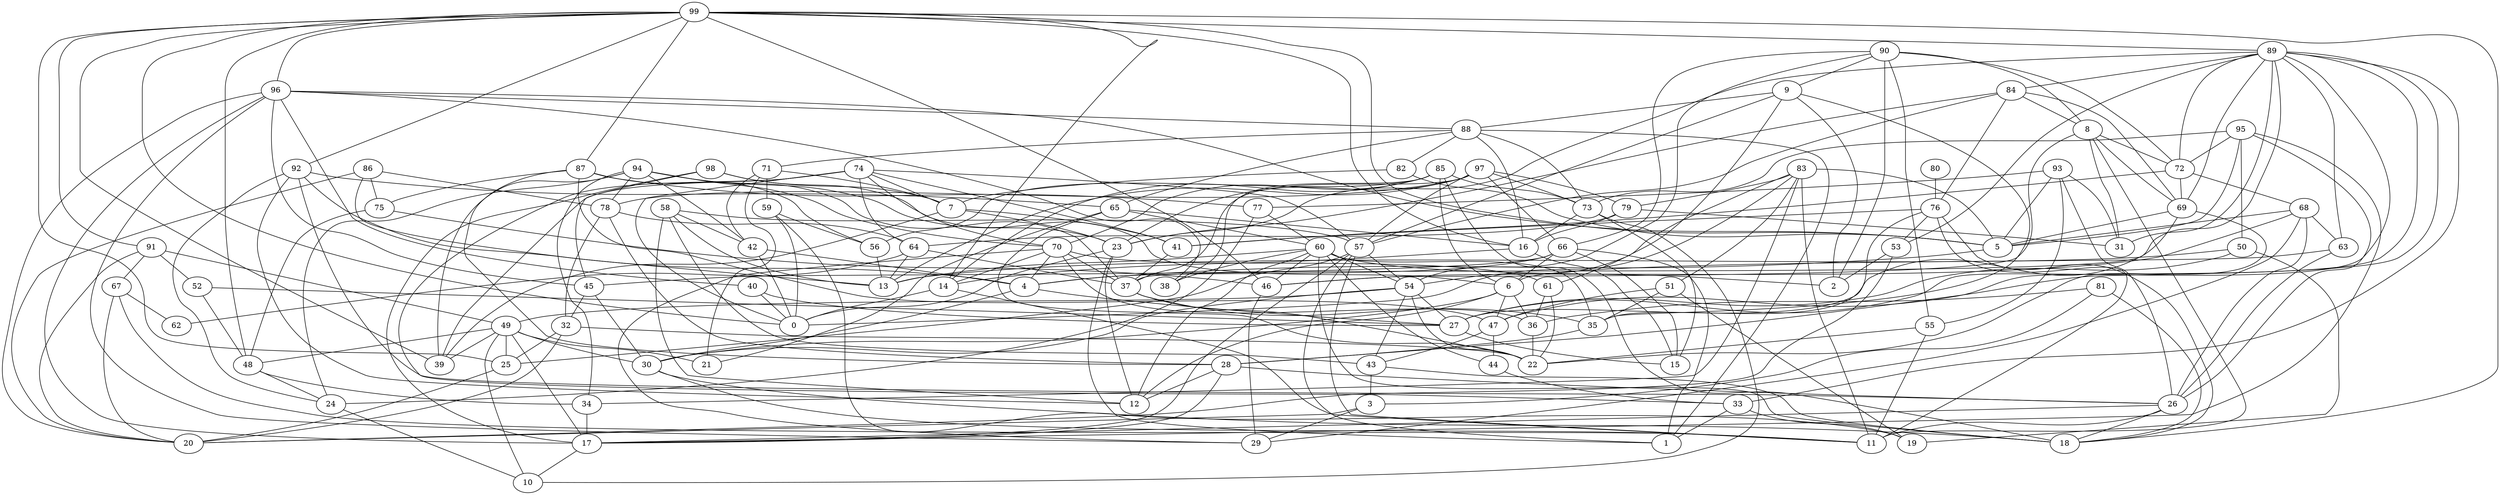 digraph GG_graph {

subgraph G_graph {
edge [color = black]
"71" -> "7" [dir = none]
"82" -> "7" [dir = none]
"75" -> "48" [dir = none]
"42" -> "0" [dir = none]
"36" -> "22" [dir = none]
"97" -> "78" [dir = none]
"97" -> "57" [dir = none]
"16" -> "15" [dir = none]
"58" -> "57" [dir = none]
"30" -> "18" [dir = none]
"84" -> "76" [dir = none]
"80" -> "76" [dir = none]
"87" -> "28" [dir = none]
"66" -> "45" [dir = none]
"83" -> "51" [dir = none]
"9" -> "35" [dir = none]
"92" -> "4" [dir = none]
"92" -> "26" [dir = none]
"98" -> "17" [dir = none]
"89" -> "47" [dir = none]
"89" -> "37" [dir = none]
"89" -> "27" [dir = none]
"89" -> "31" [dir = none]
"89" -> "33" [dir = none]
"88" -> "16" [dir = none]
"88" -> "1" [dir = none]
"81" -> "18" [dir = none]
"95" -> "73" [dir = none]
"95" -> "17" [dir = none]
"91" -> "52" [dir = none]
"91" -> "49" [dir = none]
"91" -> "67" [dir = none]
"91" -> "20" [dir = none]
"37" -> "22" [dir = none]
"72" -> "68" [dir = none]
"53" -> "20" [dir = none]
"50" -> "27" [dir = none]
"59" -> "56" [dir = none]
"59" -> "0" [dir = none]
"67" -> "62" [dir = none]
"90" -> "55" [dir = none]
"90" -> "2" [dir = none]
"90" -> "72" [dir = none]
"90" -> "8" [dir = none]
"28" -> "12" [dir = none]
"28" -> "17" [dir = none]
"17" -> "10" [dir = none]
"60" -> "35" [dir = none]
"60" -> "18" [dir = none]
"60" -> "13" [dir = none]
"60" -> "44" [dir = none]
"6" -> "47" [dir = none]
"33" -> "19" [dir = none]
"33" -> "1" [dir = none]
"76" -> "11" [dir = none]
"94" -> "24" [dir = none]
"94" -> "23" [dir = none]
"99" -> "25" [dir = none]
"99" -> "96" [dir = none]
"99" -> "89" [dir = none]
"79" -> "31" [dir = none]
"45" -> "32" [dir = none]
"57" -> "1" [dir = none]
"93" -> "5" [dir = none]
"93" -> "77" [dir = none]
"93" -> "26" [dir = none]
"93" -> "31" [dir = none]
"74" -> "64" [dir = none]
"74" -> "39" [dir = none]
"74" -> "70" [dir = none]
"74" -> "0" [dir = none]
"74" -> "33" [dir = none]
"86" -> "20" [dir = none]
"85" -> "38" [dir = none]
"85" -> "14" [dir = none]
"85" -> "70" [dir = none]
"65" -> "16" [dir = none]
"7" -> "41" [dir = none]
"7" -> "23" [dir = none]
"49" -> "21" [dir = none]
"49" -> "48" [dir = none]
"61" -> "22" [dir = none]
"54" -> "22" [dir = none]
"44" -> "33" [dir = none]
"8" -> "46" [dir = none]
"8" -> "69" [dir = none]
"8" -> "11" [dir = none]
"8" -> "31" [dir = none]
"3" -> "20" [dir = none]
"23" -> "1" [dir = none]
"51" -> "19" [dir = none]
"43" -> "3" [dir = none]
"96" -> "45" [dir = none]
"96" -> "17" [dir = none]
"96" -> "29" [dir = none]
"96" -> "40" [dir = none]
"96" -> "20" [dir = none]
"34" -> "17" [dir = none]
"63" -> "26" [dir = none]
"83" -> "79" [dir = none]
"86" -> "75" [dir = none]
"49" -> "10" [dir = none]
"90" -> "9" [dir = none]
"60" -> "54" [dir = none]
"68" -> "26" [dir = none]
"99" -> "5" [dir = none]
"32" -> "22" [dir = none]
"92" -> "65" [dir = none]
"95" -> "72" [dir = none]
"69" -> "27" [dir = none]
"14" -> "0" [dir = none]
"90" -> "66" [dir = none]
"90" -> "54" [dir = none]
"78" -> "32" [dir = none]
"66" -> "1" [dir = none]
"85" -> "73" [dir = none]
"99" -> "0" [dir = none]
"68" -> "5" [dir = none]
"26" -> "11" [dir = none]
"69" -> "22" [dir = none]
"71" -> "21" [dir = none]
"68" -> "46" [dir = none]
"85" -> "56" [dir = none]
"81" -> "36" [dir = none]
"32" -> "20" [dir = none]
"25" -> "20" [dir = none]
"83" -> "54" [dir = none]
"24" -> "10" [dir = none]
"67" -> "11" [dir = none]
"76" -> "35" [dir = none]
"9" -> "61" [dir = none]
"41" -> "37" [dir = none]
"6" -> "36" [dir = none]
"84" -> "8" [dir = none]
"58" -> "42" [dir = none]
"68" -> "63" [dir = none]
"87" -> "47" [dir = none]
"76" -> "18" [dir = none]
"40" -> "27" [dir = none]
"23" -> "12" [dir = none]
"88" -> "82" [dir = none]
"89" -> "53" [dir = none]
"58" -> "13" [dir = none]
"30" -> "11" [dir = none]
"46" -> "29" [dir = none]
"97" -> "37" [dir = none]
"74" -> "41" [dir = none]
"82" -> "5" [dir = none]
"97" -> "23" [dir = none]
"78" -> "28" [dir = none]
"85" -> "6" [dir = none]
"99" -> "91" [dir = none]
"74" -> "57" [dir = none]
"66" -> "4" [dir = none]
"65" -> "21" [dir = none]
"64" -> "37" [dir = none]
"79" -> "64" [dir = none]
"88" -> "71" [dir = none]
"79" -> "16" [dir = none]
"88" -> "65" [dir = none]
"55" -> "22" [dir = none]
"16" -> "14" [dir = none]
"60" -> "2" [dir = none]
"45" -> "30" [dir = none]
"55" -> "11" [dir = none]
"97" -> "13" [dir = none]
"94" -> "34" [dir = none]
"65" -> "22" [dir = none]
"37" -> "35" [dir = none]
"56" -> "13" [dir = none]
"57" -> "25" [dir = none]
"98" -> "45" [dir = none]
"84" -> "69" [dir = none]
"50" -> "19" [dir = none]
"81" -> "3" [dir = none]
"27" -> "15" [dir = none]
"70" -> "4" [dir = none]
"87" -> "77" [dir = none]
"99" -> "39" [dir = none]
"8" -> "72" [dir = none]
"76" -> "41" [dir = none]
"73" -> "10" [dir = none]
"94" -> "42" [dir = none]
"52" -> "48" [dir = none]
"54" -> "49" [dir = none]
"9" -> "57" [dir = none]
"68" -> "29" [dir = none]
"89" -> "63" [dir = none]
"57" -> "11" [dir = none]
"64" -> "62" [dir = none]
"96" -> "88" [dir = none]
"70" -> "36" [dir = none]
"95" -> "50" [dir = none]
"71" -> "59" [dir = none]
"99" -> "87" [dir = none]
"23" -> "0" [dir = none]
"89" -> "72" [dir = none]
"50" -> "13" [dir = none]
"60" -> "12" [dir = none]
"65" -> "60" [dir = none]
"89" -> "69" [dir = none]
"58" -> "12" [dir = none]
"9" -> "88" [dir = none]
"99" -> "14" [dir = none]
"70" -> "61" [dir = none]
"49" -> "17" [dir = none]
"96" -> "5" [dir = none]
"53" -> "2" [dir = none]
"6" -> "12" [dir = none]
"98" -> "6" [dir = none]
"47" -> "44" [dir = none]
"32" -> "25" [dir = none]
"97" -> "66" [dir = none]
"6" -> "30" [dir = none]
"96" -> "38" [dir = none]
"57" -> "54" [dir = none]
"92" -> "24" [dir = none]
"40" -> "0" [dir = none]
"77" -> "24" [dir = none]
"94" -> "39" [dir = none]
"60" -> "38" [dir = none]
"99" -> "16" [dir = none]
"72" -> "41" [dir = none]
"94" -> "37" [dir = none]
"69" -> "5" [dir = none]
"26" -> "18" [dir = none]
"98" -> "7" [dir = none]
"47" -> "43" [dir = none]
"86" -> "78" [dir = none]
"89" -> "28" [dir = none]
"85" -> "18" [dir = none]
"9" -> "2" [dir = none]
"83" -> "0" [dir = none]
"87" -> "56" [dir = none]
"86" -> "13" [dir = none]
"54" -> "43" [dir = none]
"99" -> "46" [dir = none]
"49" -> "39" [dir = none]
"83" -> "34" [dir = none]
"4" -> "27" [dir = none]
"5" -> "4" [dir = none]
"67" -> "20" [dir = none]
"94" -> "78" [dir = none]
"26" -> "17" [dir = none]
"76" -> "53" [dir = none]
"95" -> "5" [dir = none]
"88" -> "73" [dir = none]
"60" -> "46" [dir = none]
"89" -> "84" [dir = none]
"4" -> "30" [dir = none]
"51" -> "47" [dir = none]
"28" -> "26" [dir = none]
"14" -> "11" [dir = none]
"99" -> "48" [dir = none]
"70" -> "29" [dir = none]
"99" -> "18" [dir = none]
"64" -> "13" [dir = none]
"57" -> "17" [dir = none]
"49" -> "25" [dir = none]
"70" -> "37" [dir = none]
"54" -> "30" [dir = none]
"77" -> "60" [dir = none]
"49" -> "30" [dir = none]
"92" -> "12" [dir = none]
"99" -> "92" [dir = none]
"78" -> "64" [dir = none]
"42" -> "4" [dir = none]
"84" -> "57" [dir = none]
"97" -> "73" [dir = none]
"94" -> "70" [dir = none]
"43" -> "18" [dir = none]
"83" -> "11" [dir = none]
"73" -> "16" [dir = none]
"7" -> "39" [dir = none]
"52" -> "27" [dir = none]
"84" -> "23" [dir = none]
"83" -> "5" [dir = none]
"48" -> "34" [dir = none]
"54" -> "27" [dir = none]
"75" -> "46" [dir = none]
"89" -> "23" [dir = none]
"61" -> "36" [dir = none]
"71" -> "42" [dir = none]
"74" -> "7" [dir = none]
"59" -> "19" [dir = none]
"87" -> "75" [dir = none]
"73" -> "15" [dir = none]
"3" -> "29" [dir = none]
"63" -> "6" [dir = none]
"97" -> "79" [dir = none]
"93" -> "55" [dir = none]
"48" -> "24" [dir = none]
"35" -> "28" [dir = none]
"72" -> "69" [dir = none]
"70" -> "14" [dir = none]
"66" -> "6" [dir = none]
"95" -> "26" [dir = none]
"51" -> "35" [dir = none]
"58" -> "43" [dir = none]
"66" -> "15" [dir = none]
}

}
